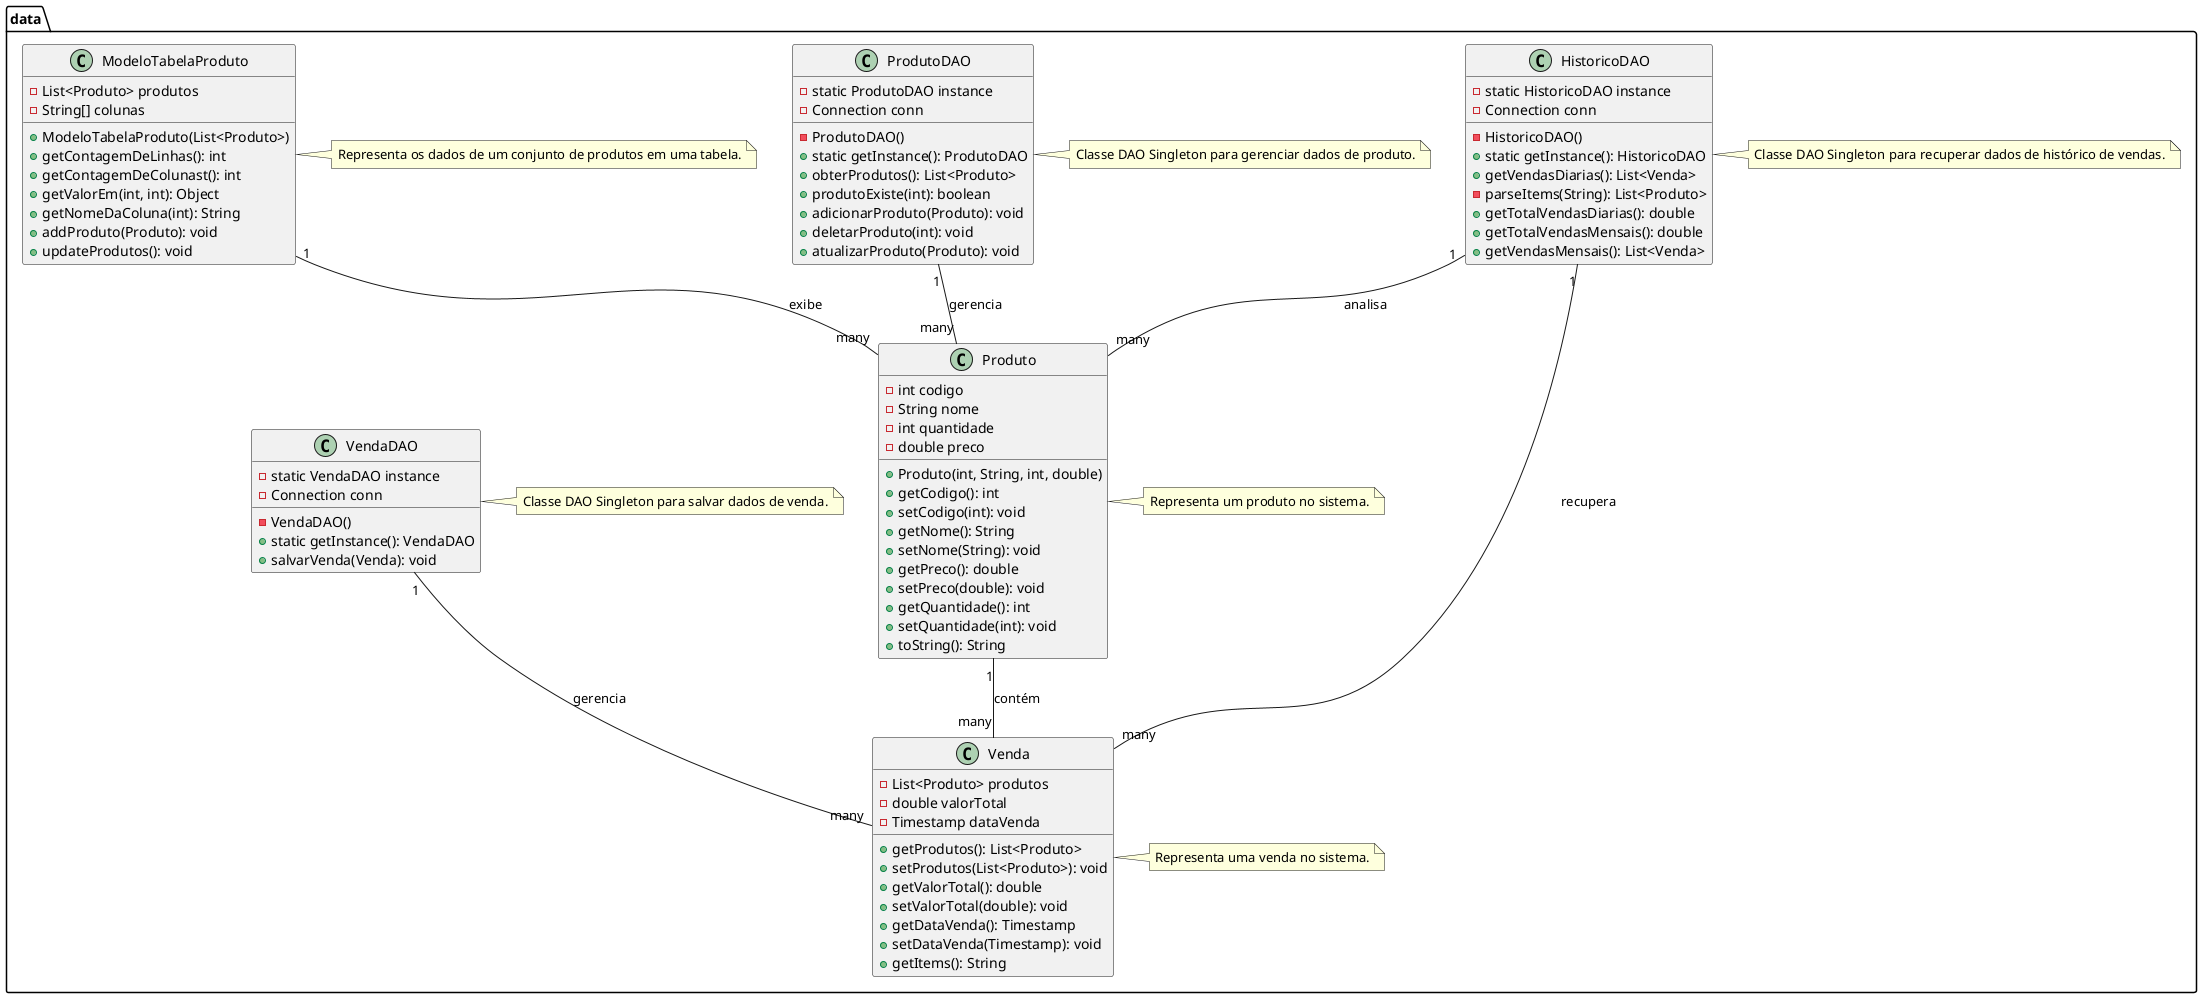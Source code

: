 @startuml SGM

package "data" {

  class "HistoricoDAO" {
    -static HistoricoDAO instance
    -Connection conn
    -HistoricoDAO()
    +static getInstance(): HistoricoDAO
    +getVendasDiarias(): List<Venda>
    -parseItems(String): List<Produto>
    +getTotalVendasDiarias(): double
    +getTotalVendasMensais(): double
    +getVendasMensais(): List<Venda>
  }
  note right of HistoricoDAO
    Classe DAO Singleton para recuperar dados de histórico de vendas.
  end note

  class "Produto" {
    -int codigo
    -String nome
    -int quantidade
    -double preco
    +Produto(int, String, int, double)
    +getCodigo(): int
    +setCodigo(int): void
    +getNome(): String
    +setNome(String): void
    +getPreco(): double
    +setPreco(double): void
    +getQuantidade(): int
    +setQuantidade(int): void
    +toString(): String
  }
  note right of Produto
    Representa um produto no sistema.
  end note

  class "ProdutoDAO" {
    -static ProdutoDAO instance
    -Connection conn
    -ProdutoDAO()
    +static getInstance(): ProdutoDAO
    +obterProdutos(): List<Produto>
    +produtoExiste(int): boolean
    +adicionarProduto(Produto): void
    +deletarProduto(int): void
    +atualizarProduto(Produto): void
  }
  note right of ProdutoDAO
    Classe DAO Singleton para gerenciar dados de produto.
  end note

  class "ModeloTabelaProduto" {
    -List<Produto> produtos
    -String[] colunas
    +ModeloTabelaProduto(List<Produto>)
    +getContagemDeLinhas(): int
    +getContagemDeColunast(): int
    +getValorEm(int, int): Object
    +getNomeDaColuna(int): String
    +addProduto(Produto): void
    +updateProdutos(): void
  }
  note right of ModeloTabelaProduto
    Representa os dados de um conjunto de produtos em uma tabela.
  end note

  class "Venda" {
    -List<Produto> produtos
    -double valorTotal
    -Timestamp dataVenda
    +getProdutos(): List<Produto>
    +setProdutos(List<Produto>): void
    +getValorTotal(): double
    +setValorTotal(double): void
    +getDataVenda(): Timestamp
    +setDataVenda(Timestamp): void
    +getItems(): String
  }
  note right of Venda
    Representa uma venda no sistema.
  end note

  class "VendaDAO" {
    -static VendaDAO instance
    -Connection conn
    -VendaDAO()
    +static getInstance(): VendaDAO
    +salvarVenda(Venda): void
  }
  note right of VendaDAO
    Classe DAO Singleton para salvar dados de venda.
  end note

  Produto "1" -- "many" Venda : contém
  ProdutoDAO "1" -- "many" Produto : gerencia
  VendaDAO "1" -- "many" Venda : gerencia
  HistoricoDAO "1" -- "many" Venda : recupera
  HistoricoDAO "1" -- "many" Produto : analisa
  ModeloTabelaProduto "1" -- "many" Produto : exibe

}

@enduml